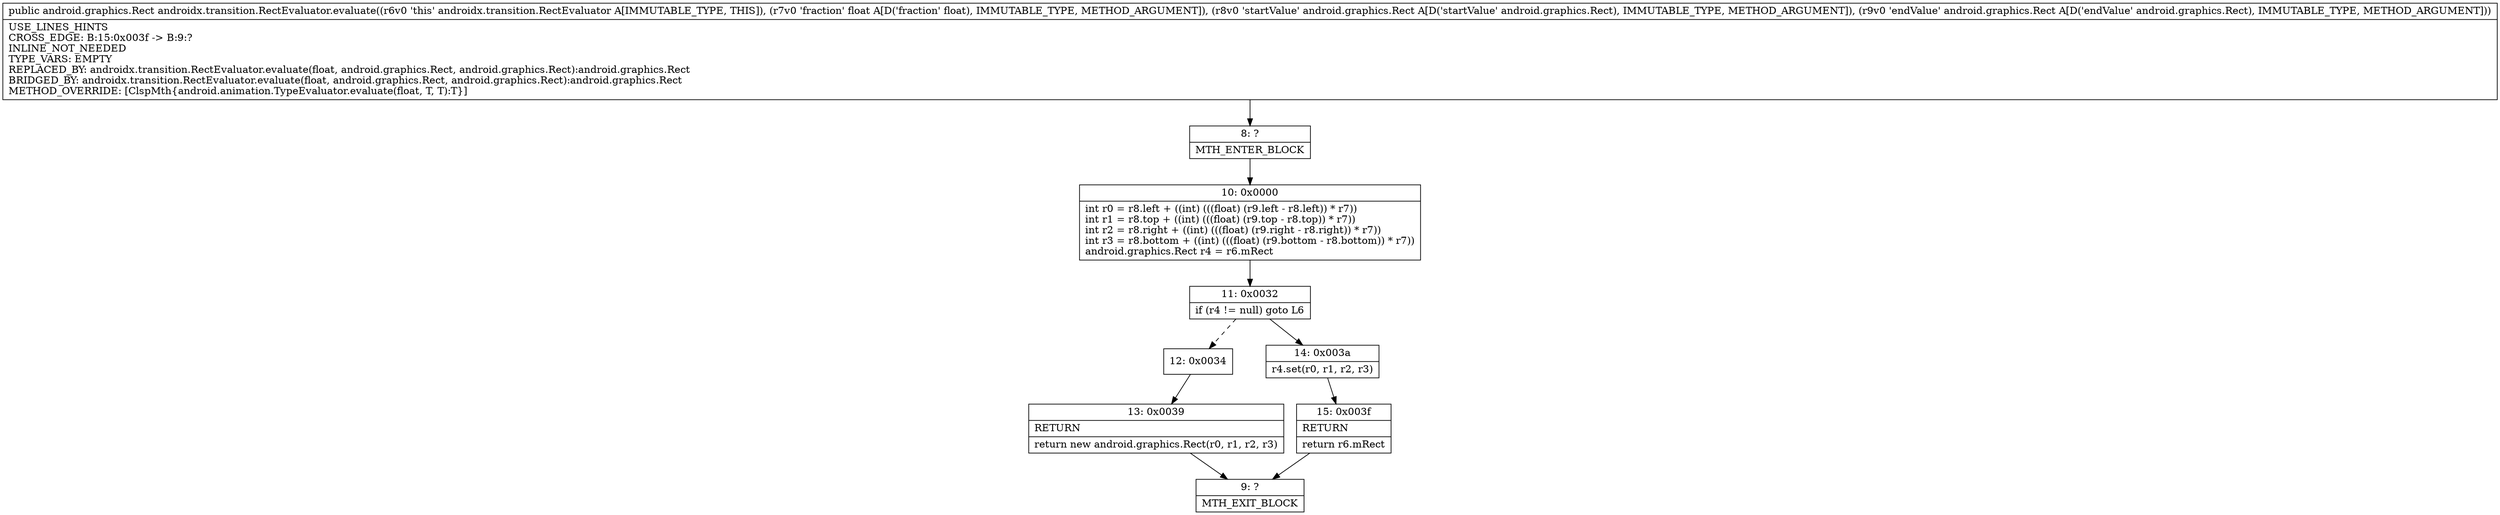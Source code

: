 digraph "CFG forandroidx.transition.RectEvaluator.evaluate(FLandroid\/graphics\/Rect;Landroid\/graphics\/Rect;)Landroid\/graphics\/Rect;" {
Node_8 [shape=record,label="{8\:\ ?|MTH_ENTER_BLOCK\l}"];
Node_10 [shape=record,label="{10\:\ 0x0000|int r0 = r8.left + ((int) (((float) (r9.left \- r8.left)) * r7))\lint r1 = r8.top + ((int) (((float) (r9.top \- r8.top)) * r7))\lint r2 = r8.right + ((int) (((float) (r9.right \- r8.right)) * r7))\lint r3 = r8.bottom + ((int) (((float) (r9.bottom \- r8.bottom)) * r7))\landroid.graphics.Rect r4 = r6.mRect\l}"];
Node_11 [shape=record,label="{11\:\ 0x0032|if (r4 != null) goto L6\l}"];
Node_12 [shape=record,label="{12\:\ 0x0034}"];
Node_13 [shape=record,label="{13\:\ 0x0039|RETURN\l|return new android.graphics.Rect(r0, r1, r2, r3)\l}"];
Node_9 [shape=record,label="{9\:\ ?|MTH_EXIT_BLOCK\l}"];
Node_14 [shape=record,label="{14\:\ 0x003a|r4.set(r0, r1, r2, r3)\l}"];
Node_15 [shape=record,label="{15\:\ 0x003f|RETURN\l|return r6.mRect\l}"];
MethodNode[shape=record,label="{public android.graphics.Rect androidx.transition.RectEvaluator.evaluate((r6v0 'this' androidx.transition.RectEvaluator A[IMMUTABLE_TYPE, THIS]), (r7v0 'fraction' float A[D('fraction' float), IMMUTABLE_TYPE, METHOD_ARGUMENT]), (r8v0 'startValue' android.graphics.Rect A[D('startValue' android.graphics.Rect), IMMUTABLE_TYPE, METHOD_ARGUMENT]), (r9v0 'endValue' android.graphics.Rect A[D('endValue' android.graphics.Rect), IMMUTABLE_TYPE, METHOD_ARGUMENT]))  | USE_LINES_HINTS\lCROSS_EDGE: B:15:0x003f \-\> B:9:?\lINLINE_NOT_NEEDED\lTYPE_VARS: EMPTY\lREPLACED_BY: androidx.transition.RectEvaluator.evaluate(float, android.graphics.Rect, android.graphics.Rect):android.graphics.Rect\lBRIDGED_BY: androidx.transition.RectEvaluator.evaluate(float, android.graphics.Rect, android.graphics.Rect):android.graphics.Rect\lMETHOD_OVERRIDE: [ClspMth\{android.animation.TypeEvaluator.evaluate(float, T, T):T\}]\l}"];
MethodNode -> Node_8;Node_8 -> Node_10;
Node_10 -> Node_11;
Node_11 -> Node_12[style=dashed];
Node_11 -> Node_14;
Node_12 -> Node_13;
Node_13 -> Node_9;
Node_14 -> Node_15;
Node_15 -> Node_9;
}

